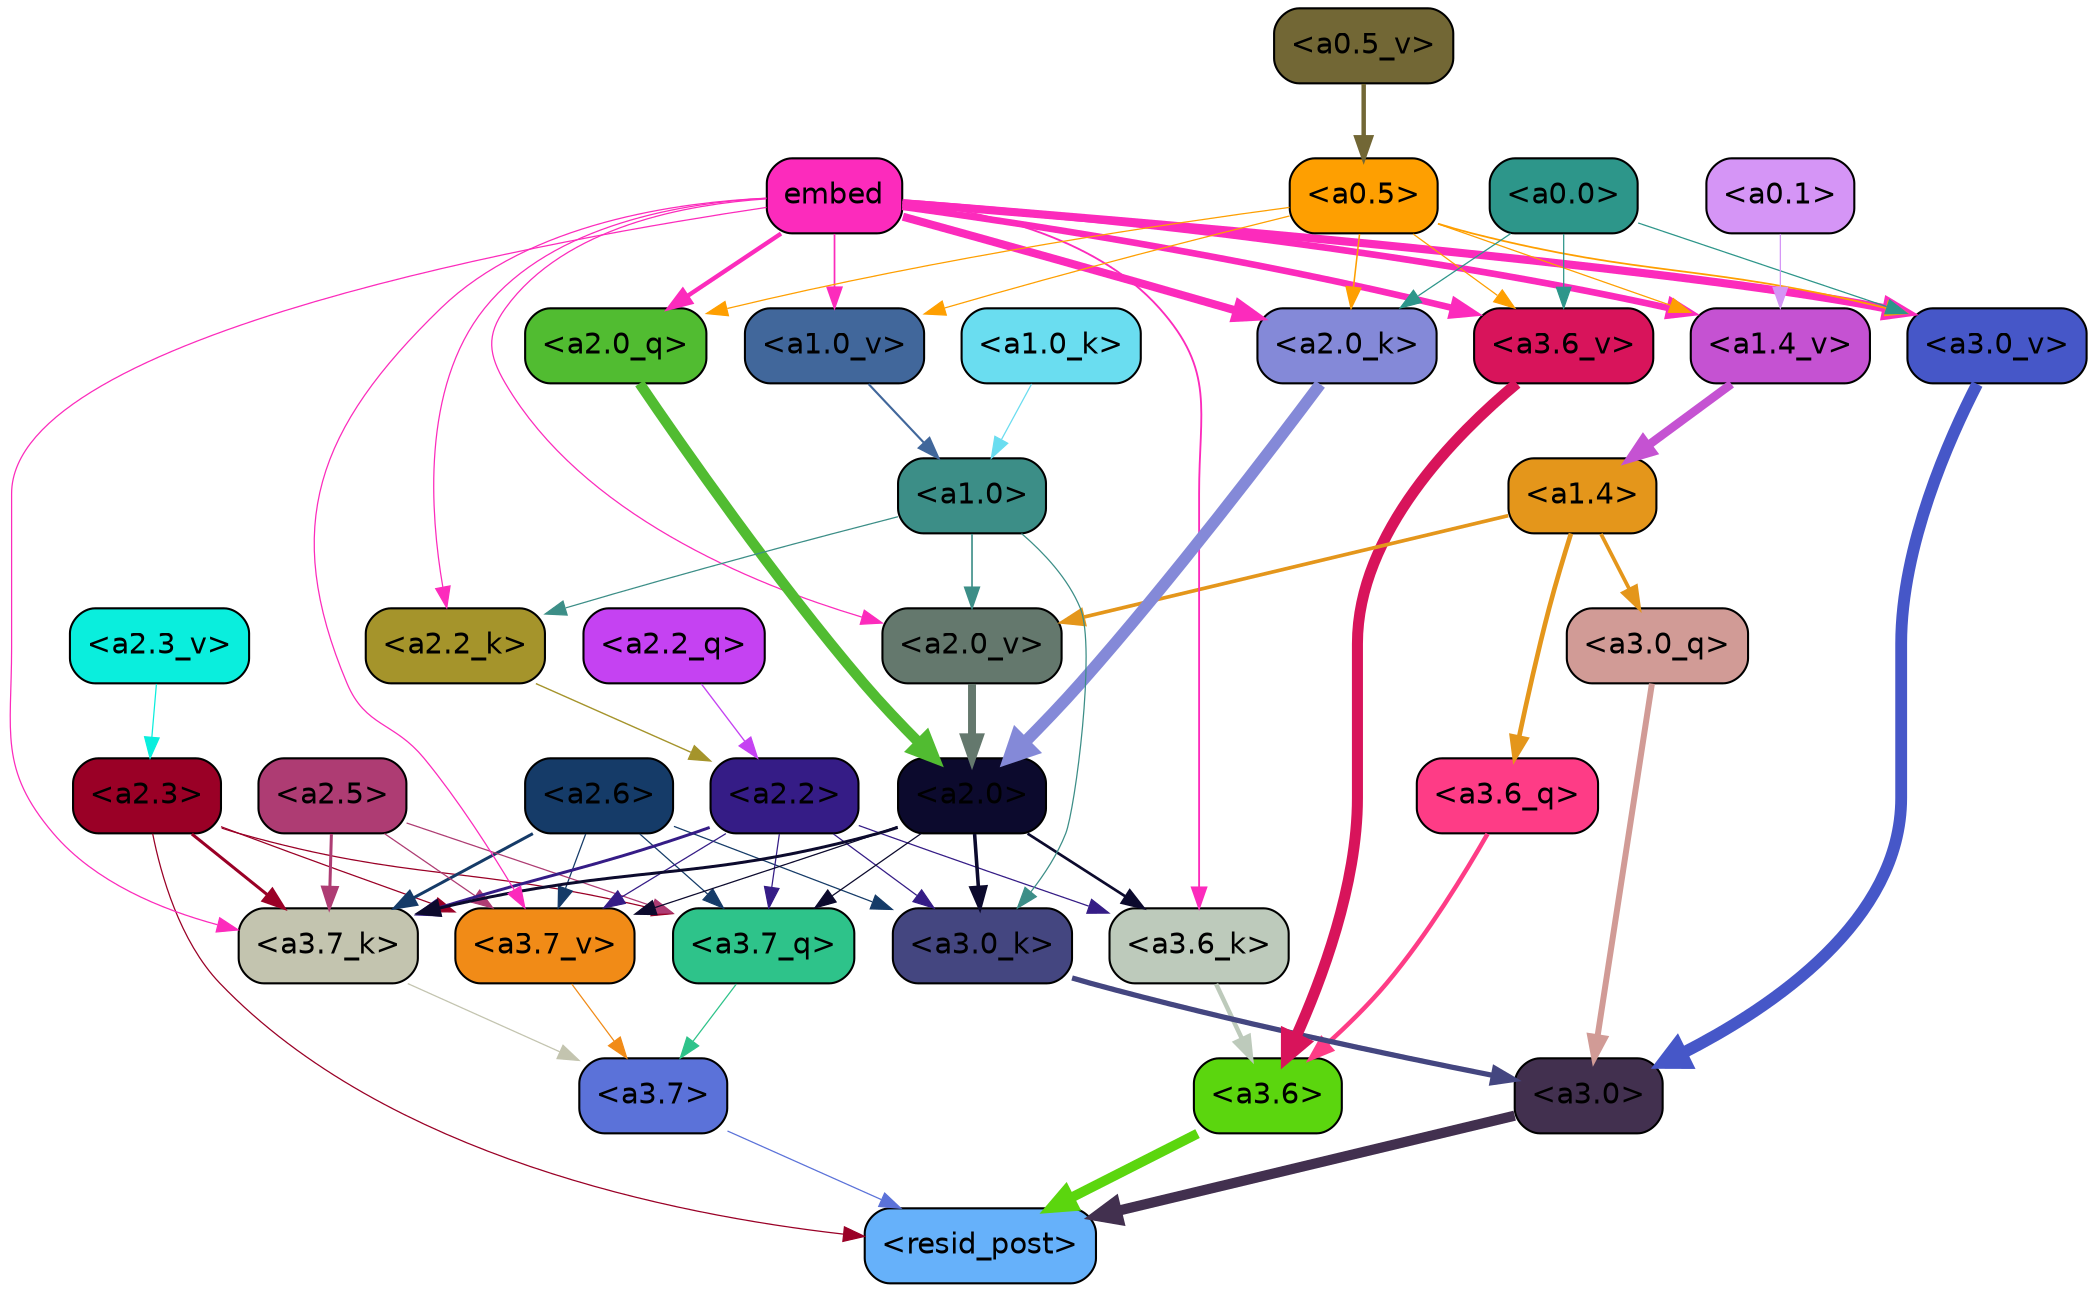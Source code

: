 strict digraph "" {
	graph [bgcolor=transparent,
		layout=dot,
		overlap=false,
		splines=true
	];
	"<a3.7>"	[color=black,
		fillcolor="#5b72d9",
		fontname=Helvetica,
		shape=box,
		style="filled, rounded"];
	"<resid_post>"	[color=black,
		fillcolor="#66b1fa",
		fontname=Helvetica,
		shape=box,
		style="filled, rounded"];
	"<a3.7>" -> "<resid_post>"	[color="#5b72d9",
		penwidth=0.6];
	"<a3.6>"	[color=black,
		fillcolor="#5bd60e",
		fontname=Helvetica,
		shape=box,
		style="filled, rounded"];
	"<a3.6>" -> "<resid_post>"	[color="#5bd60e",
		penwidth=4.746312499046326];
	"<a3.0>"	[color=black,
		fillcolor="#42304f",
		fontname=Helvetica,
		shape=box,
		style="filled, rounded"];
	"<a3.0>" -> "<resid_post>"	[color="#42304f",
		penwidth=4.896343111991882];
	"<a2.3>"	[color=black,
		fillcolor="#9a0026",
		fontname=Helvetica,
		shape=box,
		style="filled, rounded"];
	"<a2.3>" -> "<resid_post>"	[color="#9a0026",
		penwidth=0.6];
	"<a3.7_q>"	[color=black,
		fillcolor="#2ec38a",
		fontname=Helvetica,
		shape=box,
		style="filled, rounded"];
	"<a2.3>" -> "<a3.7_q>"	[color="#9a0026",
		penwidth=0.6];
	"<a3.7_k>"	[color=black,
		fillcolor="#c3c4af",
		fontname=Helvetica,
		shape=box,
		style="filled, rounded"];
	"<a2.3>" -> "<a3.7_k>"	[color="#9a0026",
		penwidth=1.467104621231556];
	"<a3.7_v>"	[color=black,
		fillcolor="#f18b17",
		fontname=Helvetica,
		shape=box,
		style="filled, rounded"];
	"<a2.3>" -> "<a3.7_v>"	[color="#9a0026",
		penwidth=0.6];
	"<a3.7_q>" -> "<a3.7>"	[color="#2ec38a",
		penwidth=0.6];
	"<a3.6_q>"	[color=black,
		fillcolor="#fe3c86",
		fontname=Helvetica,
		shape=box,
		style="filled, rounded"];
	"<a3.6_q>" -> "<a3.6>"	[color="#fe3c86",
		penwidth=2.160832464694977];
	"<a3.0_q>"	[color=black,
		fillcolor="#d19b96",
		fontname=Helvetica,
		shape=box,
		style="filled, rounded"];
	"<a3.0_q>" -> "<a3.0>"	[color="#d19b96",
		penwidth=2.870753765106201];
	"<a3.7_k>" -> "<a3.7>"	[color="#c3c4af",
		penwidth=0.6];
	"<a3.6_k>"	[color=black,
		fillcolor="#bdcabb",
		fontname=Helvetica,
		shape=box,
		style="filled, rounded"];
	"<a3.6_k>" -> "<a3.6>"	[color="#bdcabb",
		penwidth=2.13908451795578];
	"<a3.0_k>"	[color=black,
		fillcolor="#444680",
		fontname=Helvetica,
		shape=box,
		style="filled, rounded"];
	"<a3.0_k>" -> "<a3.0>"	[color="#444680",
		penwidth=2.520303964614868];
	"<a3.7_v>" -> "<a3.7>"	[color="#f18b17",
		penwidth=0.6];
	"<a3.6_v>"	[color=black,
		fillcolor="#d8145b",
		fontname=Helvetica,
		shape=box,
		style="filled, rounded"];
	"<a3.6_v>" -> "<a3.6>"	[color="#d8145b",
		penwidth=5.297133803367615];
	"<a3.0_v>"	[color=black,
		fillcolor="#4657c8",
		fontname=Helvetica,
		shape=box,
		style="filled, rounded"];
	"<a3.0_v>" -> "<a3.0>"	[color="#4657c8",
		penwidth=5.680712580680847];
	"<a2.6>"	[color=black,
		fillcolor="#153b68",
		fontname=Helvetica,
		shape=box,
		style="filled, rounded"];
	"<a2.6>" -> "<a3.7_q>"	[color="#153b68",
		penwidth=0.6];
	"<a2.6>" -> "<a3.7_k>"	[color="#153b68",
		penwidth=1.4453159049153328];
	"<a2.6>" -> "<a3.0_k>"	[color="#153b68",
		penwidth=0.6];
	"<a2.6>" -> "<a3.7_v>"	[color="#153b68",
		penwidth=0.6];
	"<a2.5>"	[color=black,
		fillcolor="#ae3c73",
		fontname=Helvetica,
		shape=box,
		style="filled, rounded"];
	"<a2.5>" -> "<a3.7_q>"	[color="#ae3c73",
		penwidth=0.6];
	"<a2.5>" -> "<a3.7_k>"	[color="#ae3c73",
		penwidth=1.4526091292500496];
	"<a2.5>" -> "<a3.7_v>"	[color="#ae3c73",
		penwidth=0.6];
	"<a2.2>"	[color=black,
		fillcolor="#351c86",
		fontname=Helvetica,
		shape=box,
		style="filled, rounded"];
	"<a2.2>" -> "<a3.7_q>"	[color="#351c86",
		penwidth=0.6];
	"<a2.2>" -> "<a3.7_k>"	[color="#351c86",
		penwidth=1.4310357049107552];
	"<a2.2>" -> "<a3.6_k>"	[color="#351c86",
		penwidth=0.6];
	"<a2.2>" -> "<a3.0_k>"	[color="#351c86",
		penwidth=0.6];
	"<a2.2>" -> "<a3.7_v>"	[color="#351c86",
		penwidth=0.6];
	"<a2.0>"	[color=black,
		fillcolor="#0c0a2d",
		fontname=Helvetica,
		shape=box,
		style="filled, rounded"];
	"<a2.0>" -> "<a3.7_q>"	[color="#0c0a2d",
		penwidth=0.6];
	"<a2.0>" -> "<a3.7_k>"	[color="#0c0a2d",
		penwidth=1.4314699843525887];
	"<a2.0>" -> "<a3.6_k>"	[color="#0c0a2d",
		penwidth=1.2950235605239868];
	"<a2.0>" -> "<a3.0_k>"	[color="#0c0a2d",
		penwidth=1.712992787361145];
	"<a2.0>" -> "<a3.7_v>"	[color="#0c0a2d",
		penwidth=0.6];
	"<a1.4>"	[color=black,
		fillcolor="#e4961b",
		fontname=Helvetica,
		shape=box,
		style="filled, rounded"];
	"<a1.4>" -> "<a3.6_q>"	[color="#e4961b",
		penwidth=2.242796540260315];
	"<a1.4>" -> "<a3.0_q>"	[color="#e4961b",
		penwidth=1.7808996737003326];
	"<a2.0_v>"	[color=black,
		fillcolor="#64786d",
		fontname=Helvetica,
		shape=box,
		style="filled, rounded"];
	"<a1.4>" -> "<a2.0_v>"	[color="#e4961b",
		penwidth=1.7603429555892944];
	embed	[color=black,
		fillcolor="#fc2bbc",
		fontname=Helvetica,
		shape=box,
		style="filled, rounded"];
	embed -> "<a3.7_k>"	[color="#fc2bbc",
		penwidth=0.6];
	embed -> "<a3.6_k>"	[color="#fc2bbc",
		penwidth=0.891706109046936];
	embed -> "<a3.7_v>"	[color="#fc2bbc",
		penwidth=0.6];
	embed -> "<a3.6_v>"	[color="#fc2bbc",
		penwidth=3.1766927242279053];
	embed -> "<a3.0_v>"	[color="#fc2bbc",
		penwidth=3.9005755856633186];
	"<a2.0_q>"	[color=black,
		fillcolor="#51bc31",
		fontname=Helvetica,
		shape=box,
		style="filled, rounded"];
	embed -> "<a2.0_q>"	[color="#fc2bbc",
		penwidth=2.0810389518737793];
	"<a2.2_k>"	[color=black,
		fillcolor="#a5942b",
		fontname=Helvetica,
		shape=box,
		style="filled, rounded"];
	embed -> "<a2.2_k>"	[color="#fc2bbc",
		penwidth=0.6];
	"<a2.0_k>"	[color=black,
		fillcolor="#8489d8",
		fontname=Helvetica,
		shape=box,
		style="filled, rounded"];
	embed -> "<a2.0_k>"	[color="#fc2bbc",
		penwidth=3.8915770053863525];
	embed -> "<a2.0_v>"	[color="#fc2bbc",
		penwidth=0.6];
	"<a1.4_v>"	[color=black,
		fillcolor="#c552d2",
		fontname=Helvetica,
		shape=box,
		style="filled, rounded"];
	embed -> "<a1.4_v>"	[color="#fc2bbc",
		penwidth=3.201367974281311];
	"<a1.0_v>"	[color=black,
		fillcolor="#41679b",
		fontname=Helvetica,
		shape=box,
		style="filled, rounded"];
	embed -> "<a1.0_v>"	[color="#fc2bbc",
		penwidth=0.8298318386077881];
	"<a1.0>"	[color=black,
		fillcolor="#3c8e87",
		fontname=Helvetica,
		shape=box,
		style="filled, rounded"];
	"<a1.0>" -> "<a3.0_k>"	[color="#3c8e87",
		penwidth=0.6];
	"<a1.0>" -> "<a2.2_k>"	[color="#3c8e87",
		penwidth=0.6];
	"<a1.0>" -> "<a2.0_v>"	[color="#3c8e87",
		penwidth=0.7897878289222717];
	"<a0.5>"	[color=black,
		fillcolor="#fe9f01",
		fontname=Helvetica,
		shape=box,
		style="filled, rounded"];
	"<a0.5>" -> "<a3.6_v>"	[color="#fe9f01",
		penwidth=0.6];
	"<a0.5>" -> "<a3.0_v>"	[color="#fe9f01",
		penwidth=0.8493617177009583];
	"<a0.5>" -> "<a2.0_q>"	[color="#fe9f01",
		penwidth=0.6];
	"<a0.5>" -> "<a2.0_k>"	[color="#fe9f01",
		penwidth=0.7482255101203918];
	"<a0.5>" -> "<a1.4_v>"	[color="#fe9f01",
		penwidth=0.6];
	"<a0.5>" -> "<a1.0_v>"	[color="#fe9f01",
		penwidth=0.6];
	"<a0.0>"	[color=black,
		fillcolor="#2d968a",
		fontname=Helvetica,
		shape=box,
		style="filled, rounded"];
	"<a0.0>" -> "<a3.6_v>"	[color="#2d968a",
		penwidth=0.6];
	"<a0.0>" -> "<a3.0_v>"	[color="#2d968a",
		penwidth=0.6];
	"<a0.0>" -> "<a2.0_k>"	[color="#2d968a",
		penwidth=0.6];
	"<a2.2_q>"	[color=black,
		fillcolor="#c542f2",
		fontname=Helvetica,
		shape=box,
		style="filled, rounded"];
	"<a2.2_q>" -> "<a2.2>"	[color="#c542f2",
		penwidth=0.6449352353811264];
	"<a2.0_q>" -> "<a2.0>"	[color="#51bc31",
		penwidth=5.017253503203392];
	"<a2.2_k>" -> "<a2.2>"	[color="#a5942b",
		penwidth=0.6690489649772644];
	"<a2.0_k>" -> "<a2.0>"	[color="#8489d8",
		penwidth=5.656688302755356];
	"<a2.3_v>"	[color=black,
		fillcolor="#0aeedd",
		fontname=Helvetica,
		shape=box,
		style="filled, rounded"];
	"<a2.3_v>" -> "<a2.3>"	[color="#0aeedd",
		penwidth=0.6];
	"<a2.0_v>" -> "<a2.0>"	[color="#64786d",
		penwidth=3.8170836865901947];
	"<a1.0_k>"	[color=black,
		fillcolor="#6addf0",
		fontname=Helvetica,
		shape=box,
		style="filled, rounded"];
	"<a1.0_k>" -> "<a1.0>"	[color="#6addf0",
		penwidth=0.6];
	"<a1.4_v>" -> "<a1.4>"	[color="#c552d2",
		penwidth=4.140247106552124];
	"<a1.0_v>" -> "<a1.0>"	[color="#41679b",
		penwidth=1.020309567451477];
	"<a0.1>"	[color=black,
		fillcolor="#d595f6",
		fontname=Helvetica,
		shape=box,
		style="filled, rounded"];
	"<a0.1>" -> "<a1.4_v>"	[color="#d595f6",
		penwidth=0.6];
	"<a0.5_v>"	[color=black,
		fillcolor="#726735",
		fontname=Helvetica,
		shape=box,
		style="filled, rounded"];
	"<a0.5_v>" -> "<a0.5>"	[color="#726735",
		penwidth=2.1396186351776123];
}
